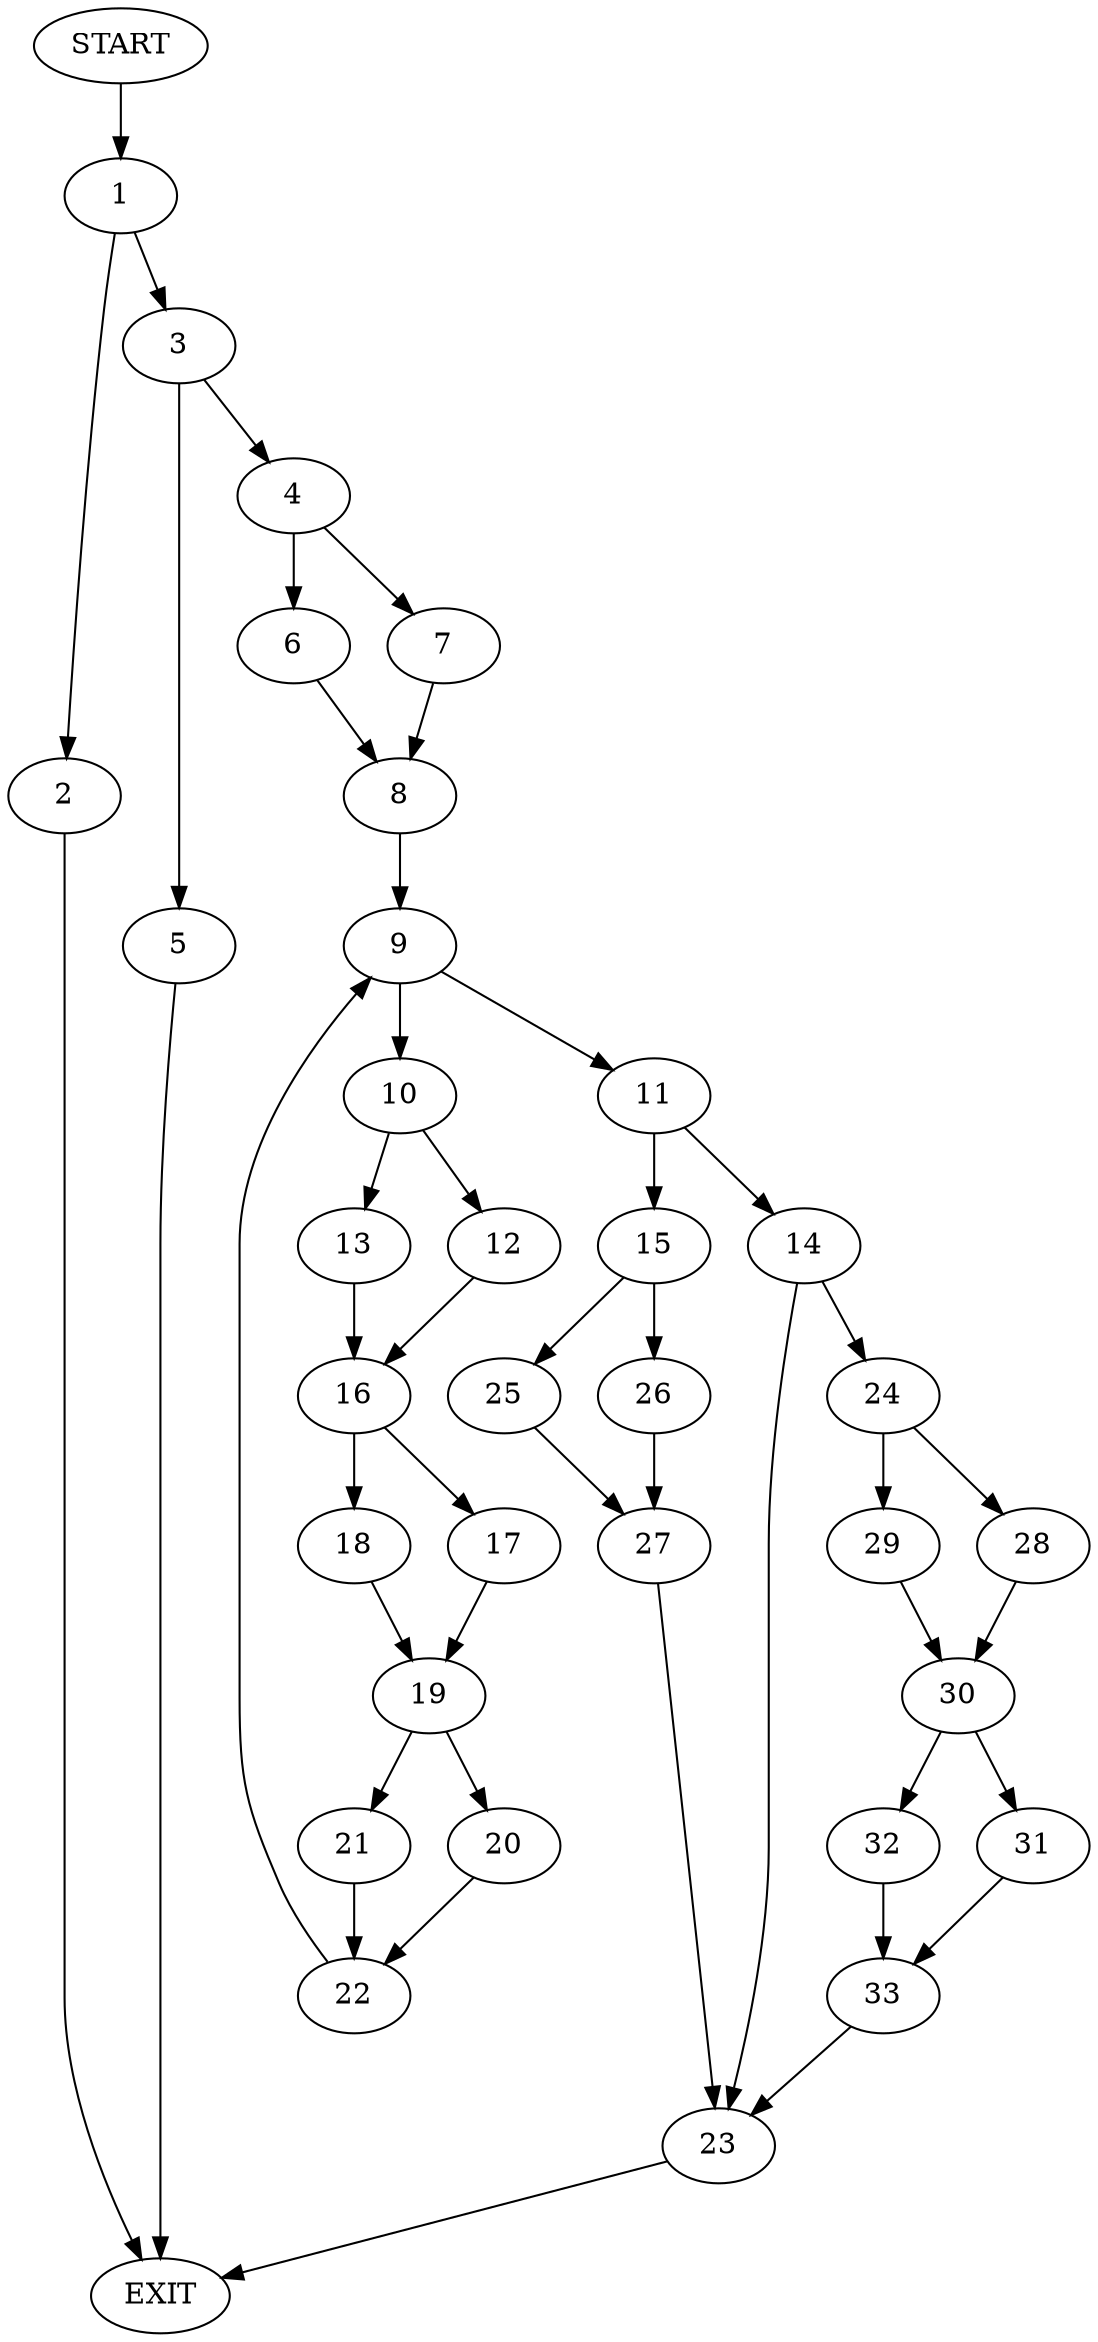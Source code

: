 digraph {
0 [label="START"]
34 [label="EXIT"]
0 -> 1
1 -> 2
1 -> 3
2 -> 34
3 -> 4
3 -> 5
4 -> 6
4 -> 7
5 -> 34
7 -> 8
6 -> 8
8 -> 9
9 -> 10
9 -> 11
10 -> 12
10 -> 13
11 -> 14
11 -> 15
12 -> 16
13 -> 16
16 -> 17
16 -> 18
17 -> 19
18 -> 19
19 -> 20
19 -> 21
20 -> 22
21 -> 22
22 -> 9
14 -> 23
14 -> 24
15 -> 25
15 -> 26
26 -> 27
25 -> 27
27 -> 23
23 -> 34
24 -> 28
24 -> 29
29 -> 30
28 -> 30
30 -> 31
30 -> 32
32 -> 33
31 -> 33
33 -> 23
}
